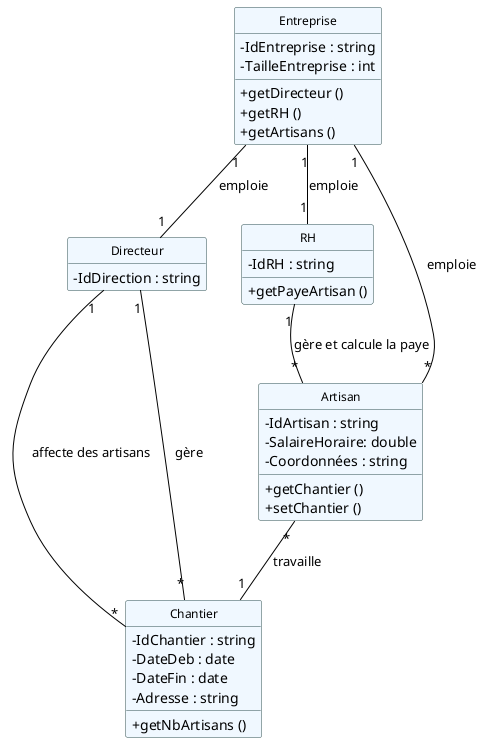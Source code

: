 @startuml Diagramme de classe 

hide circle
hide empty members
hide empty methods

skinparam classAttributeIconSize 0

skinparam roundcorner 5

skinparam class {
	BackgroundColor AliceBlue
	BorderColor DarkSlateGray
	ArrowColor Black
	FontColor Black
	FontSize 12
	FontName Helvetica
}

skinparam arrow {
    MessageAlign center
}

Class Directeur {

    - IdDirection : string

}

Class RH {

    - IdRH : string
    + getPayeArtisan ()

}

Class Artisan {
    
    - IdArtisan : string
    - SalaireHoraire: double
    - Coordonnées : string
    + getChantier ()
    + setChantier ()
}

Class Chantier {

    - IdChantier : string
    - DateDeb : date
    - DateFin : date
    - Adresse : string
    + getNbArtisans ()
}

Class Entreprise {

    -IdEntreprise : string
    -TailleEntreprise : int
    + getDirecteur ()
    + getRH ()
    + getArtisans ()

}


Entreprise "1" -- "*" Artisan : emploie
Entreprise "1" -- "1" Directeur : emploie
Entreprise "1" -- "1" RH : emploie
Artisan "*"-- "1" Chantier : travaille
RH "1"-- "*" Artisan : gère et calcule la paye
Directeur "1"-- "*" Chantier : affecte des artisans
Directeur "1"-- "*" Chantier : gère


@enduml
